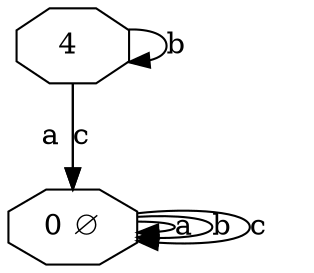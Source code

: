 digraph g
{
graph [ splines = false ] 
4 [shape=octagon label="4 "]
4 -> 0 [label=a] 
4 -> 4 [label=b] 
4 -> 0 [label=c] 
0 [shape=octagon label="0 &#8709;"]
0 -> 0 [label=a] 
0 -> 0 [label=b] 
0 -> 0 [label=c] 
}
